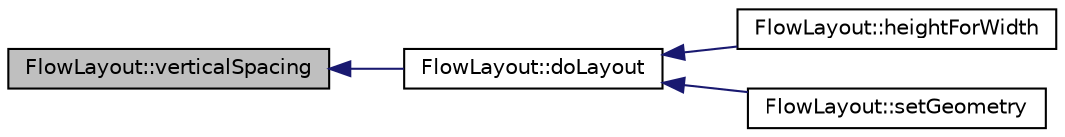 digraph "FlowLayout::verticalSpacing"
{
  edge [fontname="Helvetica",fontsize="10",labelfontname="Helvetica",labelfontsize="10"];
  node [fontname="Helvetica",fontsize="10",shape=record];
  rankdir="LR";
  Node60 [label="FlowLayout::verticalSpacing",height=0.2,width=0.4,color="black", fillcolor="grey75", style="filled", fontcolor="black"];
  Node60 -> Node61 [dir="back",color="midnightblue",fontsize="10",style="solid",fontname="Helvetica"];
  Node61 [label="FlowLayout::doLayout",height=0.2,width=0.4,color="black", fillcolor="white", style="filled",URL="$de/d94/class_flow_layout.html#af0e17c24ac7b5f82511658507ac9a2ac",tooltip="[8] "];
  Node61 -> Node62 [dir="back",color="midnightblue",fontsize="10",style="solid",fontname="Helvetica"];
  Node62 [label="FlowLayout::heightForWidth",height=0.2,width=0.4,color="black", fillcolor="white", style="filled",URL="$de/d94/class_flow_layout.html#a2684b676bf42073ec5fe4a16c20d75c2"];
  Node61 -> Node63 [dir="back",color="midnightblue",fontsize="10",style="solid",fontname="Helvetica"];
  Node63 [label="FlowLayout::setGeometry",height=0.2,width=0.4,color="black", fillcolor="white", style="filled",URL="$de/d94/class_flow_layout.html#aa33b32ad4916b86b062d427860952d1e",tooltip="[7] "];
}
